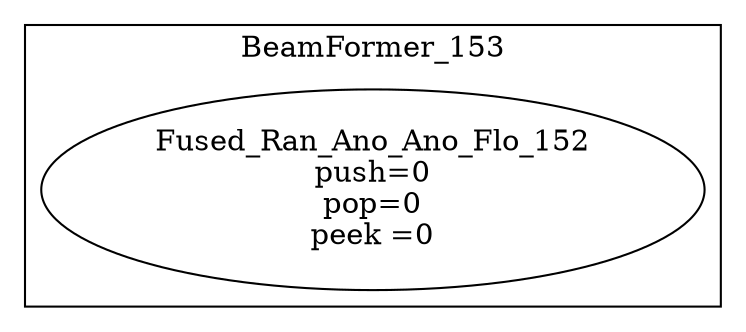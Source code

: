 digraph streamit {
subgraph cluster_node1 {
 label="BeamFormer_153";
node2 [ label="Fused_Ran_Ano_Ano_Flo_152\npush=0\npop=0\npeek =0" ]
}
}
